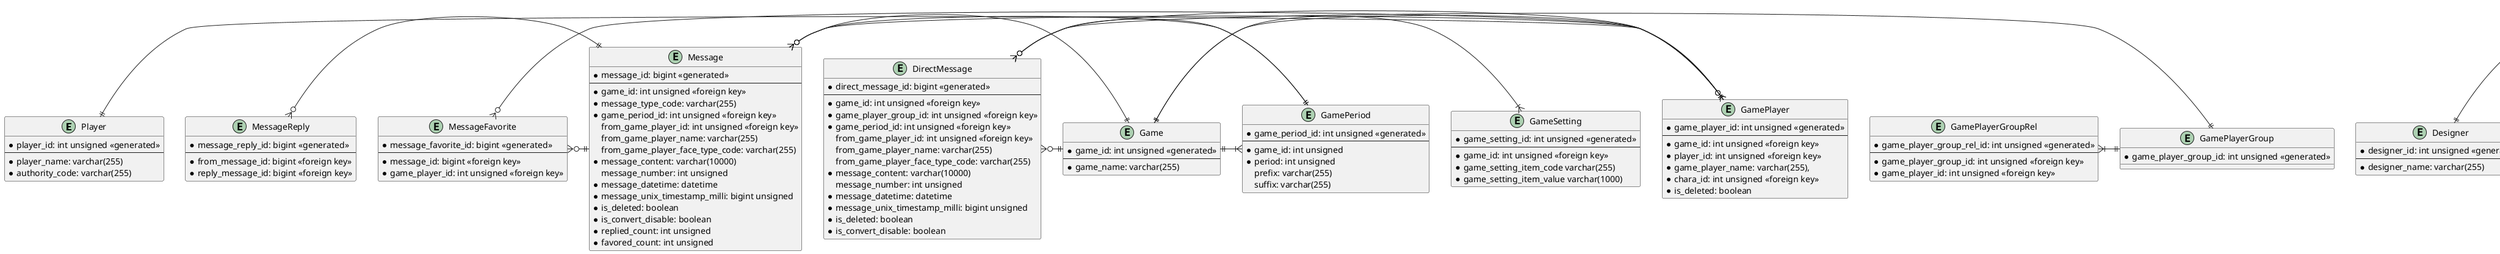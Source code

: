 @startuml
'https://plantuml.com/class-diagram

entity Player {
    * player_id: int unsigned <<generated>>
    --
    * player_name: varchar(255)
    * authority_code: varchar(255)
}

entity Game {
    * game_id: int unsigned <<generated>>
    --
    * game_name: varchar(255)
}

entity GamePlayer {
    * game_player_id: int unsigned <<generated>>
    --
    * game_id: int unsigned <<foreign key>>
    * player_id: int unsigned <<foreign key>>
    * game_player_name: varchar(255),
    * chara_id: int unsigned <<foreign key>>
    * is_deleted: boolean
}

Player ||-o{ GamePlayer
Game ||-o{ GamePlayer

entity GameSetting {
    * game_setting_id: int unsigned <<generated>>
    --
    * game_id: int unsigned <<foreign key>>
    * game_setting_item_code varchar(255)
    * game_setting_item_value varchar(1000)
}

Game ||-|{ GameSetting

entity GamePeriod {
    * game_period_id: int unsigned <<generated>>
    --
    * game_id: int unsigned
    * period: int unsigned
    prefix: varchar(255)
    suffix: varchar(255)
}

Game ||-|{ GamePeriod

entity Designer {
    * designer_id: int unsigned <<generated>>
    --
    * designer_name: varchar(255)
}

entity Charachip {
    * charachip_id: int unsigned <<generated>>
    --
    * charachip_name: varchar(255)
    * designer_id: int unsigned <<foreign key>>
}

Designer ||-|{ Charachip

entity Chara {
    * chara_id: int unsigned <<generated>>
    --
    * chara_name: varchar(255)
    * chara_short_name: char(1)
    * charachip_id: int unsigned <<foreign key>>
    * display_width: int unsigned
    * display_height: int unsigned
}

Chara }|-|| Charachip

entity CharaImage {
    * chara_image_id: int unsigned <<generated>>
    --
    * chara_id: int unsigned <<foreign key>>
    * face_type_code: varchar(255)
    * chara_img_url: varchar(1000)
}

entity Message {
    * message_id: bigint <<generated>>
    --
    * game_id: int unsigned <<foreign key>>
    * message_type_code: varchar(255)
    * game_period_id: int unsigned <<foreign key>>
    from_game_player_id: int unsigned <<foreign key>>
    from_game_player_name: varchar(255)
    from_game_player_face_type_code: varchar(255)
    * message_content: varchar(10000)
    message_number: int unsigned
    * message_datetime: datetime
    * message_unix_timestamp_milli: bigint unsigned
    * is_deleted: boolean
    * is_convert_disable: boolean
    * replied_count: int unsigned
    * favored_count: int unsigned
}

Message }o-|| Game
Message }o-|| GamePeriod
Message }o-|| GamePlayer

entity MessageReply {
    * message_reply_id: bigint <<generated>>
    --
    * from_message_id: bigint <<foreign key>>
    * reply_message_id: bigint <<foreign key>>
}

MessageReply }o-|| Message

entity MessageFavorite {
    * message_favorite_id: bigint <<generated>>
    --
    * message_id: bigint <<foreign key>>
    * game_player_id: int unsigned <<foreign key>>
}

MessageFavorite }o-|| Message
MessageFavorite }o-|| GamePlayer

entity GamePlayerGroup {
    * game_player_group_id: int unsigned <<generated>>
}

entity GamePlayerGroupRel {
    * game_player_group_rel_id: int unsigned <<generated>>
    --
    * game_player_group_id: int unsigned <<foreign key>>
    * game_player_id: int unsigned <<foreign key>>
}

GamePlayerGroupRel }|-|| GamePlayerGroup

entity DirectMessage {
    * direct_message_id: bigint <<generated>>
    --
    * game_id: int unsigned <<foreign key>>
    * game_player_group_id: int unsigned <<foreign key>>
    * game_period_id: int unsigned <<foreign key>>
    from_game_player_id: int unsigned <<foreign key>>
    from_game_player_name: varchar(255)
    from_game_player_face_type_code: varchar(255)
    * message_content: varchar(10000)
    message_number: int unsigned
    * message_datetime: datetime
    * message_unix_timestamp_milli: bigint unsigned
    * is_deleted: boolean
    * is_convert_disable: boolean
}

DirectMessage }o-|| Game
DirectMessage }o-|| GamePlayerGroup
DirectMessage }o-|| GamePeriod
DirectMessage }o-|| GamePlayer

@enduml
